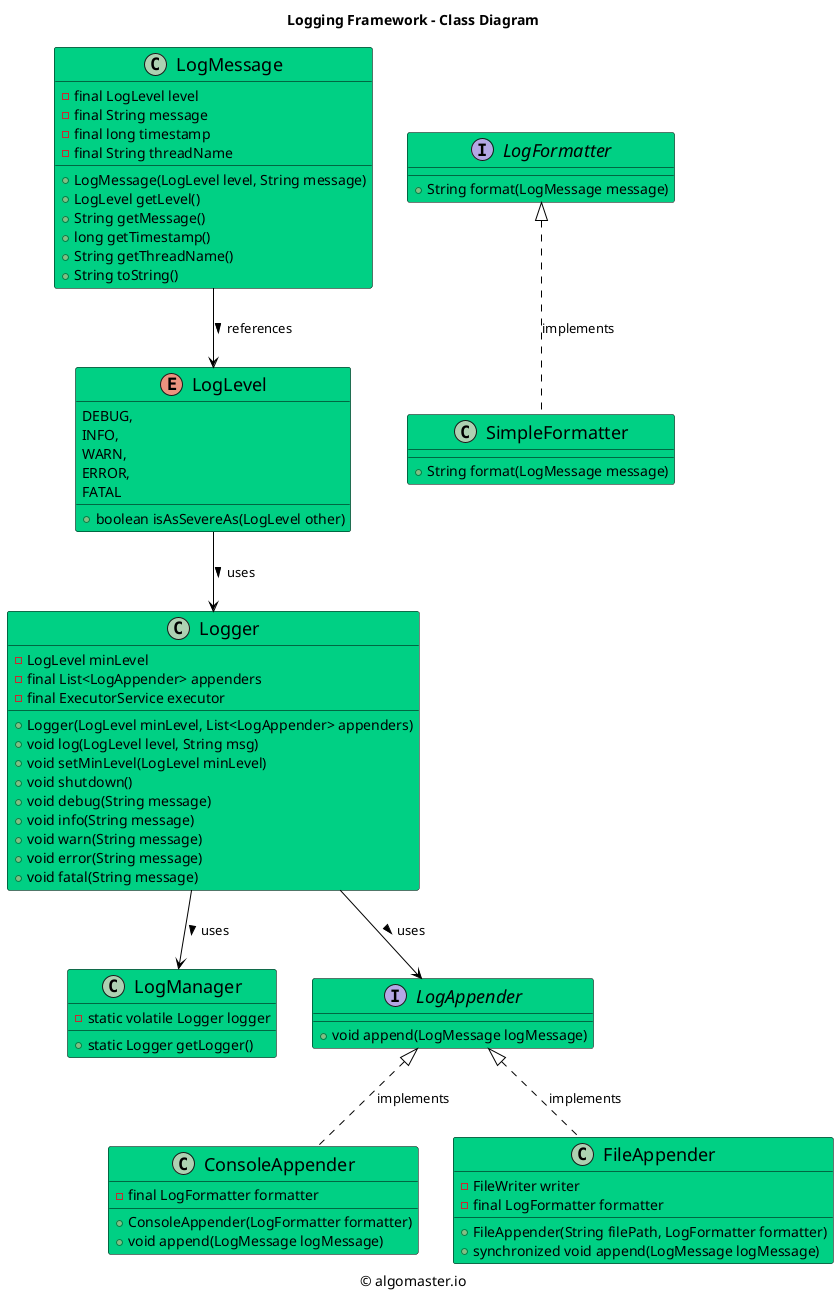 ```plantuml
@startuml

title Logging Framework - Class Diagram

caption © algomaster.io

skinparam backgroundColor white
skinparam wrapWidth 500

skinparam class {
  BackgroundColor #00D084
  BorderColor black
  ArrowColor black
  FontSize 18
}

class Logger {
    - LogLevel minLevel
    - final List<LogAppender> appenders
    - final ExecutorService executor
    + Logger(LogLevel minLevel, List<LogAppender> appenders)
    + void log(LogLevel level, String msg)
    + void setMinLevel(LogLevel minLevel)
    + void shutdown()
    + void debug(String message)
    + void info(String message)
    + void warn(String message)
    + void error(String message)
    + void fatal(String message)
}

class LogManager {
    - static volatile Logger logger
    + static Logger getLogger()
}

class LogMessage {
    - final LogLevel level
    - final String message
    - final long timestamp
    - final String threadName
    + LogMessage(LogLevel level, String message)
    + LogLevel getLevel()
    + String getMessage()
    + long getTimestamp()
    + String getThreadName()
    + String toString()
}

enum LogLevel {
    DEBUG,
    INFO,
    WARN,
    ERROR,
    FATAL
    + boolean isAsSevereAs(LogLevel other)
}

interface LogAppender {
    + void append(LogMessage logMessage)
}

class ConsoleAppender {
    - final LogFormatter formatter
    + ConsoleAppender(LogFormatter formatter)
    + void append(LogMessage logMessage)
}

class FileAppender {
    - FileWriter writer
    - final LogFormatter formatter
    + FileAppender(String filePath, LogFormatter formatter)
    + synchronized void append(LogMessage logMessage)
}

interface LogFormatter {
    + String format(LogMessage message)
}

class SimpleFormatter {
    + String format(LogMessage message)
}

Logger --> LogManager: uses >
Logger --> LogAppender: uses >
LogAppender <|.. ConsoleAppender: implements
LogAppender <|.. FileAppender: implements
LogFormatter <|.. SimpleFormatter: implements
LogMessage --> LogLevel: references >
LogLevel --> Logger: uses >

@enduml
```